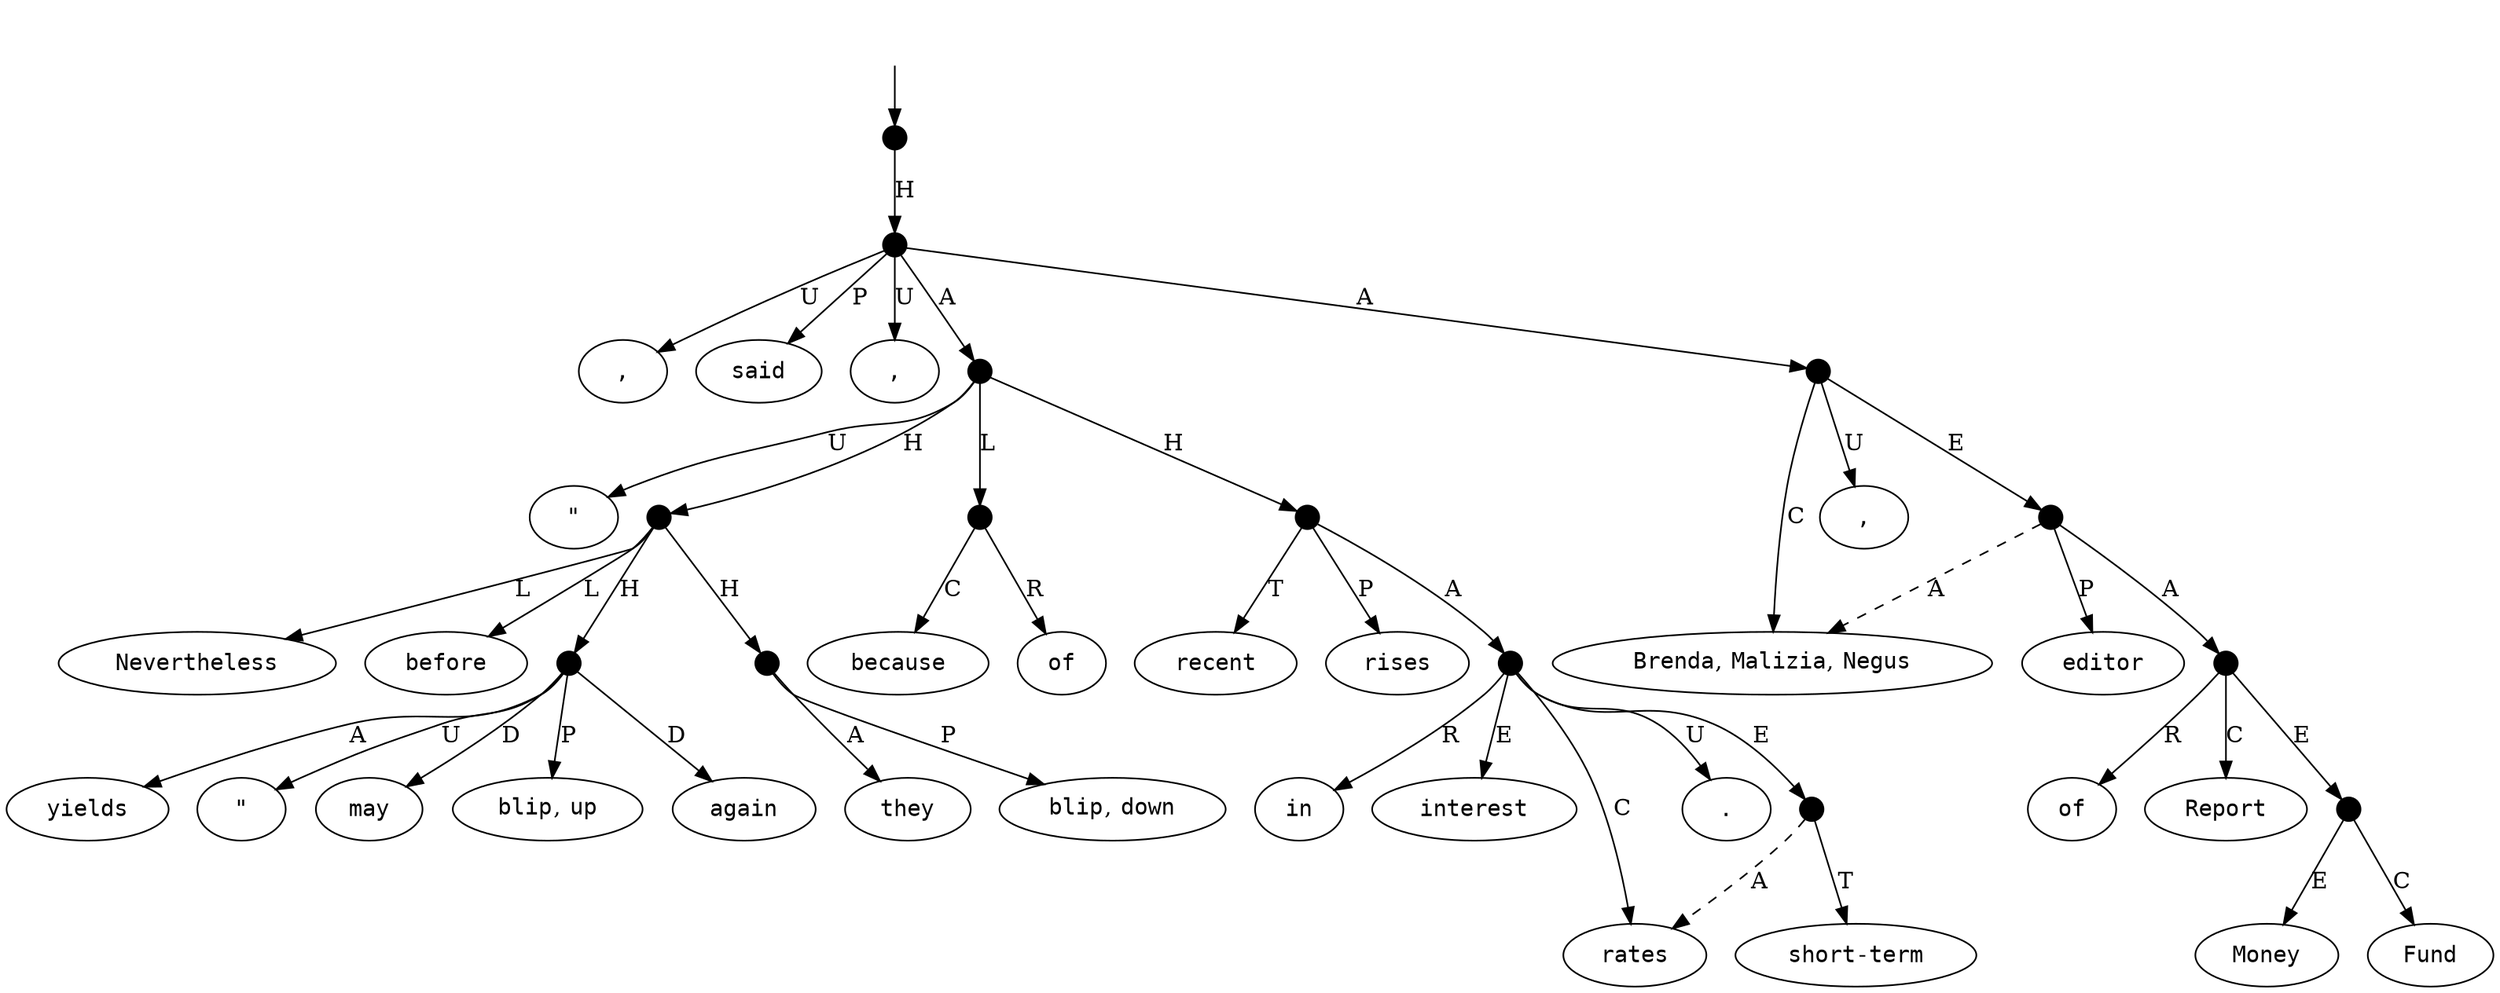 digraph "20004008" {
  top [ style=invis ];
  top -> 30;
  0 [ label=<<table align="center" border="0" cellspacing="0"><tr><td colspan="2"><font face="Courier">Nevertheless</font></td></tr></table>> ];
  1 [ label=<<table align="center" border="0" cellspacing="0"><tr><td colspan="2"><font face="Courier">,</font></td></tr></table>> ];
  2 [ label=<<table align="center" border="0" cellspacing="0"><tr><td colspan="2"><font face="Courier">said</font></td></tr></table>> ];
  3 [ label=<<table align="center" border="0" cellspacing="0"><tr><td colspan="2"><font face="Courier">Brenda</font>,&nbsp;<font face="Courier">Malizia</font>,&nbsp;<font face="Courier">Negus</font></td></tr></table>> ];
  4 [ label=<<table align="center" border="0" cellspacing="0"><tr><td colspan="2"><font face="Courier">,</font></td></tr></table>> ];
  5 [ label=<<table align="center" border="0" cellspacing="0"><tr><td colspan="2"><font face="Courier">editor</font></td></tr></table>> ];
  6 [ label=<<table align="center" border="0" cellspacing="0"><tr><td colspan="2"><font face="Courier">of</font></td></tr></table>> ];
  7 [ label=<<table align="center" border="0" cellspacing="0"><tr><td colspan="2"><font face="Courier">Money</font></td></tr></table>> ];
  8 [ label=<<table align="center" border="0" cellspacing="0"><tr><td colspan="2"><font face="Courier">Fund</font></td></tr></table>> ];
  9 [ label=<<table align="center" border="0" cellspacing="0"><tr><td colspan="2"><font face="Courier">Report</font></td></tr></table>> ];
  10 [ label=<<table align="center" border="0" cellspacing="0"><tr><td colspan="2"><font face="Courier">,</font></td></tr></table>> ];
  11 [ label=<<table align="center" border="0" cellspacing="0"><tr><td colspan="2"><font face="Courier">yields</font></td></tr></table>> ];
  12 [ label=<<table align="center" border="0" cellspacing="0"><tr><td colspan="2"><font face="Courier">&quot;</font></td></tr></table>> ];
  13 [ label=<<table align="center" border="0" cellspacing="0"><tr><td colspan="2"><font face="Courier">may</font></td></tr></table>> ];
  14 [ label=<<table align="center" border="0" cellspacing="0"><tr><td colspan="2"><font face="Courier">blip</font>,&nbsp;<font face="Courier">up</font></td></tr></table>> ];
  15 [ label=<<table align="center" border="0" cellspacing="0"><tr><td colspan="2"><font face="Courier">again</font></td></tr></table>> ];
  16 [ label=<<table align="center" border="0" cellspacing="0"><tr><td colspan="2"><font face="Courier">before</font></td></tr></table>> ];
  17 [ label=<<table align="center" border="0" cellspacing="0"><tr><td colspan="2"><font face="Courier">they</font></td></tr></table>> ];
  18 [ label=<<table align="center" border="0" cellspacing="0"><tr><td colspan="2"><font face="Courier">blip</font>,&nbsp;<font face="Courier">down</font></td></tr></table>> ];
  19 [ label=<<table align="center" border="0" cellspacing="0"><tr><td colspan="2"><font face="Courier">&quot;</font></td></tr></table>> ];
  20 [ label=<<table align="center" border="0" cellspacing="0"><tr><td colspan="2"><font face="Courier">because</font></td></tr></table>> ];
  21 [ label=<<table align="center" border="0" cellspacing="0"><tr><td colspan="2"><font face="Courier">of</font></td></tr></table>> ];
  22 [ label=<<table align="center" border="0" cellspacing="0"><tr><td colspan="2"><font face="Courier">recent</font></td></tr></table>> ];
  23 [ label=<<table align="center" border="0" cellspacing="0"><tr><td colspan="2"><font face="Courier">rises</font></td></tr></table>> ];
  24 [ label=<<table align="center" border="0" cellspacing="0"><tr><td colspan="2"><font face="Courier">in</font></td></tr></table>> ];
  25 [ label=<<table align="center" border="0" cellspacing="0"><tr><td colspan="2"><font face="Courier">short-term</font></td></tr></table>> ];
  26 [ label=<<table align="center" border="0" cellspacing="0"><tr><td colspan="2"><font face="Courier">interest</font></td></tr></table>> ];
  27 [ label=<<table align="center" border="0" cellspacing="0"><tr><td colspan="2"><font face="Courier">rates</font></td></tr></table>> ];
  28 [ label=<<table align="center" border="0" cellspacing="0"><tr><td colspan="2"><font face="Courier">.</font></td></tr></table>> ];
  29 [ shape=point, width=0.2 ];
  30 [ shape=point, width=0.2 ];
  31 [ shape=point, width=0.2 ];
  32 [ shape=point, width=0.2 ];
  33 [ shape=point, width=0.2 ];
  34 [ shape=point, width=0.2 ];
  35 [ shape=point, width=0.2 ];
  36 [ shape=point, width=0.2 ];
  37 [ shape=point, width=0.2 ];
  38 [ shape=point, width=0.2 ];
  39 [ shape=point, width=0.2 ];
  40 [ shape=point, width=0.2 ];
  41 [ shape=point, width=0.2 ];
  42 [ shape=point, width=0.2 ];
  41 -> 26 [ label="E" ];
  34 -> 35 [ label="A" ];
  31 -> 10 [ label="U" ];
  31 -> 32 [ label="A" ];
  36 -> 8 [ label="C" ];
  35 -> 9 [ label="C" ];
  32 -> 39 [ label="L" ];
  39 -> 21 [ label="R" ];
  40 -> 22 [ label="T" ];
  39 -> 20 [ label="C" ];
  34 -> 5 [ label="P" ];
  29 -> 16 [ label="L" ];
  37 -> 14 [ label="P" ];
  41 -> 27 [ label="C" ];
  33 -> 34 [ label="E" ];
  34 -> 3 [ label="A", style=dashed ];
  32 -> 29 [ label="H" ];
  41 -> 24 [ label="R" ];
  38 -> 18 [ label="P" ];
  32 -> 19 [ label="U" ];
  29 -> 38 [ label="H" ];
  41 -> 42 [ label="E" ];
  37 -> 12 [ label="U" ];
  38 -> 17 [ label="A" ];
  33 -> 4 [ label="U" ];
  40 -> 23 [ label="P" ];
  29 -> 0 [ label="L" ];
  31 -> 33 [ label="A" ];
  32 -> 40 [ label="H" ];
  37 -> 15 [ label="D" ];
  42 -> 25 [ label="T" ];
  42 -> 27 [ label="A", style=dashed ];
  31 -> 2 [ label="P" ];
  35 -> 36 [ label="E" ];
  36 -> 7 [ label="E" ];
  37 -> 13 [ label="D" ];
  30 -> 31 [ label="H" ];
  40 -> 41 [ label="A" ];
  33 -> 3 [ label="C" ];
  41 -> 28 [ label="U" ];
  31 -> 1 [ label="U" ];
  37 -> 11 [ label="A" ];
  35 -> 6 [ label="R" ];
  29 -> 37 [ label="H" ];
}

